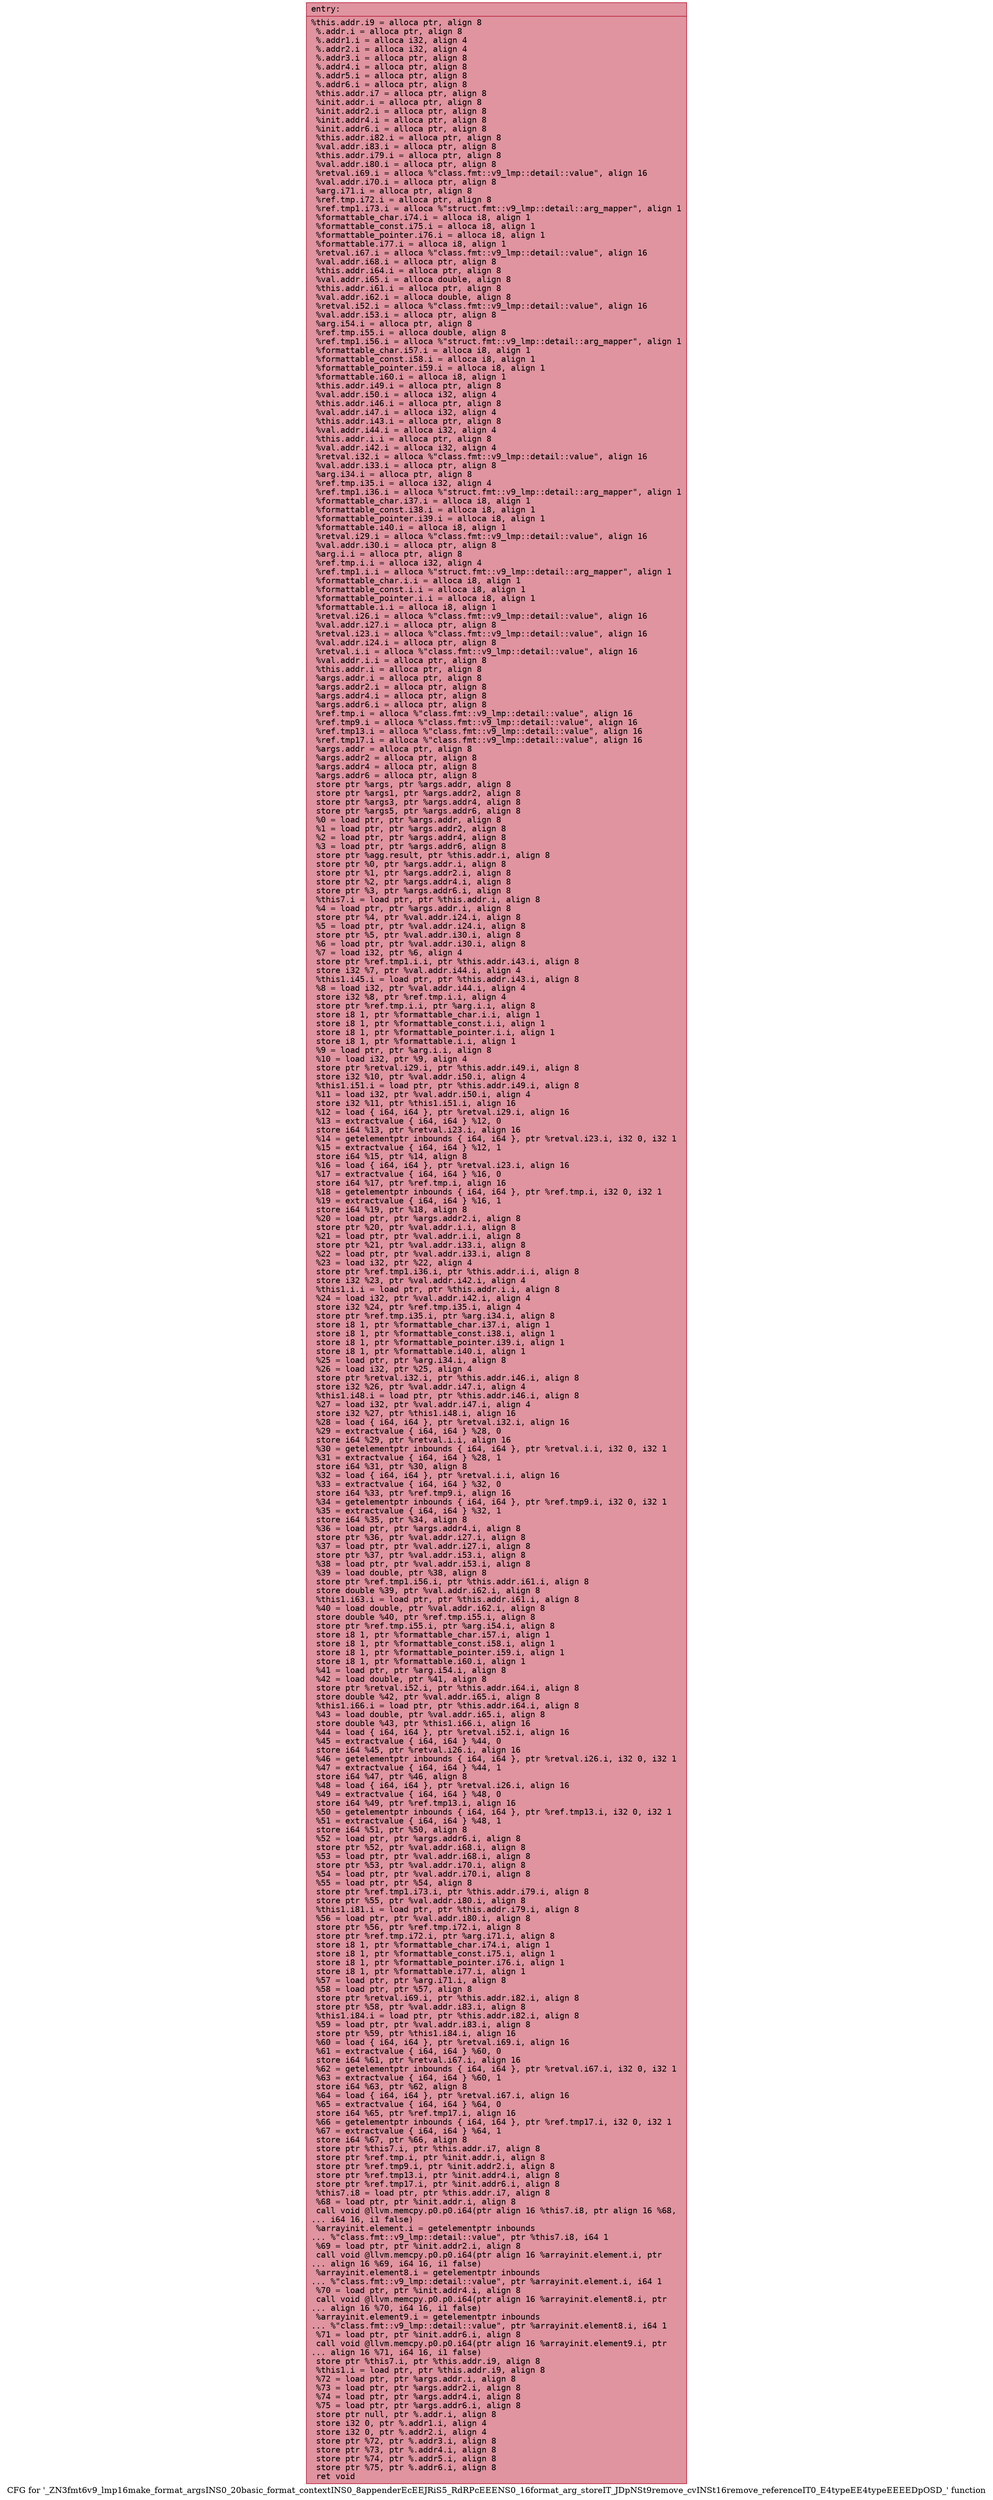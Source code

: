 digraph "CFG for '_ZN3fmt6v9_lmp16make_format_argsINS0_20basic_format_contextINS0_8appenderEcEEJRiS5_RdRPcEEENS0_16format_arg_storeIT_JDpNSt9remove_cvINSt16remove_referenceIT0_E4typeEE4typeEEEEDpOSD_' function" {
	label="CFG for '_ZN3fmt6v9_lmp16make_format_argsINS0_20basic_format_contextINS0_8appenderEcEEJRiS5_RdRPcEEENS0_16format_arg_storeIT_JDpNSt9remove_cvINSt16remove_referenceIT0_E4typeEE4typeEEEEDpOSD_' function";

	Node0x55f58a441950 [shape=record,color="#b70d28ff", style=filled, fillcolor="#b70d2870" fontname="Courier",label="{entry:\l|  %this.addr.i9 = alloca ptr, align 8\l  %.addr.i = alloca ptr, align 8\l  %.addr1.i = alloca i32, align 4\l  %.addr2.i = alloca i32, align 4\l  %.addr3.i = alloca ptr, align 8\l  %.addr4.i = alloca ptr, align 8\l  %.addr5.i = alloca ptr, align 8\l  %.addr6.i = alloca ptr, align 8\l  %this.addr.i7 = alloca ptr, align 8\l  %init.addr.i = alloca ptr, align 8\l  %init.addr2.i = alloca ptr, align 8\l  %init.addr4.i = alloca ptr, align 8\l  %init.addr6.i = alloca ptr, align 8\l  %this.addr.i82.i = alloca ptr, align 8\l  %val.addr.i83.i = alloca ptr, align 8\l  %this.addr.i79.i = alloca ptr, align 8\l  %val.addr.i80.i = alloca ptr, align 8\l  %retval.i69.i = alloca %\"class.fmt::v9_lmp::detail::value\", align 16\l  %val.addr.i70.i = alloca ptr, align 8\l  %arg.i71.i = alloca ptr, align 8\l  %ref.tmp.i72.i = alloca ptr, align 8\l  %ref.tmp1.i73.i = alloca %\"struct.fmt::v9_lmp::detail::arg_mapper\", align 1\l  %formattable_char.i74.i = alloca i8, align 1\l  %formattable_const.i75.i = alloca i8, align 1\l  %formattable_pointer.i76.i = alloca i8, align 1\l  %formattable.i77.i = alloca i8, align 1\l  %retval.i67.i = alloca %\"class.fmt::v9_lmp::detail::value\", align 16\l  %val.addr.i68.i = alloca ptr, align 8\l  %this.addr.i64.i = alloca ptr, align 8\l  %val.addr.i65.i = alloca double, align 8\l  %this.addr.i61.i = alloca ptr, align 8\l  %val.addr.i62.i = alloca double, align 8\l  %retval.i52.i = alloca %\"class.fmt::v9_lmp::detail::value\", align 16\l  %val.addr.i53.i = alloca ptr, align 8\l  %arg.i54.i = alloca ptr, align 8\l  %ref.tmp.i55.i = alloca double, align 8\l  %ref.tmp1.i56.i = alloca %\"struct.fmt::v9_lmp::detail::arg_mapper\", align 1\l  %formattable_char.i57.i = alloca i8, align 1\l  %formattable_const.i58.i = alloca i8, align 1\l  %formattable_pointer.i59.i = alloca i8, align 1\l  %formattable.i60.i = alloca i8, align 1\l  %this.addr.i49.i = alloca ptr, align 8\l  %val.addr.i50.i = alloca i32, align 4\l  %this.addr.i46.i = alloca ptr, align 8\l  %val.addr.i47.i = alloca i32, align 4\l  %this.addr.i43.i = alloca ptr, align 8\l  %val.addr.i44.i = alloca i32, align 4\l  %this.addr.i.i = alloca ptr, align 8\l  %val.addr.i42.i = alloca i32, align 4\l  %retval.i32.i = alloca %\"class.fmt::v9_lmp::detail::value\", align 16\l  %val.addr.i33.i = alloca ptr, align 8\l  %arg.i34.i = alloca ptr, align 8\l  %ref.tmp.i35.i = alloca i32, align 4\l  %ref.tmp1.i36.i = alloca %\"struct.fmt::v9_lmp::detail::arg_mapper\", align 1\l  %formattable_char.i37.i = alloca i8, align 1\l  %formattable_const.i38.i = alloca i8, align 1\l  %formattable_pointer.i39.i = alloca i8, align 1\l  %formattable.i40.i = alloca i8, align 1\l  %retval.i29.i = alloca %\"class.fmt::v9_lmp::detail::value\", align 16\l  %val.addr.i30.i = alloca ptr, align 8\l  %arg.i.i = alloca ptr, align 8\l  %ref.tmp.i.i = alloca i32, align 4\l  %ref.tmp1.i.i = alloca %\"struct.fmt::v9_lmp::detail::arg_mapper\", align 1\l  %formattable_char.i.i = alloca i8, align 1\l  %formattable_const.i.i = alloca i8, align 1\l  %formattable_pointer.i.i = alloca i8, align 1\l  %formattable.i.i = alloca i8, align 1\l  %retval.i26.i = alloca %\"class.fmt::v9_lmp::detail::value\", align 16\l  %val.addr.i27.i = alloca ptr, align 8\l  %retval.i23.i = alloca %\"class.fmt::v9_lmp::detail::value\", align 16\l  %val.addr.i24.i = alloca ptr, align 8\l  %retval.i.i = alloca %\"class.fmt::v9_lmp::detail::value\", align 16\l  %val.addr.i.i = alloca ptr, align 8\l  %this.addr.i = alloca ptr, align 8\l  %args.addr.i = alloca ptr, align 8\l  %args.addr2.i = alloca ptr, align 8\l  %args.addr4.i = alloca ptr, align 8\l  %args.addr6.i = alloca ptr, align 8\l  %ref.tmp.i = alloca %\"class.fmt::v9_lmp::detail::value\", align 16\l  %ref.tmp9.i = alloca %\"class.fmt::v9_lmp::detail::value\", align 16\l  %ref.tmp13.i = alloca %\"class.fmt::v9_lmp::detail::value\", align 16\l  %ref.tmp17.i = alloca %\"class.fmt::v9_lmp::detail::value\", align 16\l  %args.addr = alloca ptr, align 8\l  %args.addr2 = alloca ptr, align 8\l  %args.addr4 = alloca ptr, align 8\l  %args.addr6 = alloca ptr, align 8\l  store ptr %args, ptr %args.addr, align 8\l  store ptr %args1, ptr %args.addr2, align 8\l  store ptr %args3, ptr %args.addr4, align 8\l  store ptr %args5, ptr %args.addr6, align 8\l  %0 = load ptr, ptr %args.addr, align 8\l  %1 = load ptr, ptr %args.addr2, align 8\l  %2 = load ptr, ptr %args.addr4, align 8\l  %3 = load ptr, ptr %args.addr6, align 8\l  store ptr %agg.result, ptr %this.addr.i, align 8\l  store ptr %0, ptr %args.addr.i, align 8\l  store ptr %1, ptr %args.addr2.i, align 8\l  store ptr %2, ptr %args.addr4.i, align 8\l  store ptr %3, ptr %args.addr6.i, align 8\l  %this7.i = load ptr, ptr %this.addr.i, align 8\l  %4 = load ptr, ptr %args.addr.i, align 8\l  store ptr %4, ptr %val.addr.i24.i, align 8\l  %5 = load ptr, ptr %val.addr.i24.i, align 8\l  store ptr %5, ptr %val.addr.i30.i, align 8\l  %6 = load ptr, ptr %val.addr.i30.i, align 8\l  %7 = load i32, ptr %6, align 4\l  store ptr %ref.tmp1.i.i, ptr %this.addr.i43.i, align 8\l  store i32 %7, ptr %val.addr.i44.i, align 4\l  %this1.i45.i = load ptr, ptr %this.addr.i43.i, align 8\l  %8 = load i32, ptr %val.addr.i44.i, align 4\l  store i32 %8, ptr %ref.tmp.i.i, align 4\l  store ptr %ref.tmp.i.i, ptr %arg.i.i, align 8\l  store i8 1, ptr %formattable_char.i.i, align 1\l  store i8 1, ptr %formattable_const.i.i, align 1\l  store i8 1, ptr %formattable_pointer.i.i, align 1\l  store i8 1, ptr %formattable.i.i, align 1\l  %9 = load ptr, ptr %arg.i.i, align 8\l  %10 = load i32, ptr %9, align 4\l  store ptr %retval.i29.i, ptr %this.addr.i49.i, align 8\l  store i32 %10, ptr %val.addr.i50.i, align 4\l  %this1.i51.i = load ptr, ptr %this.addr.i49.i, align 8\l  %11 = load i32, ptr %val.addr.i50.i, align 4\l  store i32 %11, ptr %this1.i51.i, align 16\l  %12 = load \{ i64, i64 \}, ptr %retval.i29.i, align 16\l  %13 = extractvalue \{ i64, i64 \} %12, 0\l  store i64 %13, ptr %retval.i23.i, align 16\l  %14 = getelementptr inbounds \{ i64, i64 \}, ptr %retval.i23.i, i32 0, i32 1\l  %15 = extractvalue \{ i64, i64 \} %12, 1\l  store i64 %15, ptr %14, align 8\l  %16 = load \{ i64, i64 \}, ptr %retval.i23.i, align 16\l  %17 = extractvalue \{ i64, i64 \} %16, 0\l  store i64 %17, ptr %ref.tmp.i, align 16\l  %18 = getelementptr inbounds \{ i64, i64 \}, ptr %ref.tmp.i, i32 0, i32 1\l  %19 = extractvalue \{ i64, i64 \} %16, 1\l  store i64 %19, ptr %18, align 8\l  %20 = load ptr, ptr %args.addr2.i, align 8\l  store ptr %20, ptr %val.addr.i.i, align 8\l  %21 = load ptr, ptr %val.addr.i.i, align 8\l  store ptr %21, ptr %val.addr.i33.i, align 8\l  %22 = load ptr, ptr %val.addr.i33.i, align 8\l  %23 = load i32, ptr %22, align 4\l  store ptr %ref.tmp1.i36.i, ptr %this.addr.i.i, align 8\l  store i32 %23, ptr %val.addr.i42.i, align 4\l  %this1.i.i = load ptr, ptr %this.addr.i.i, align 8\l  %24 = load i32, ptr %val.addr.i42.i, align 4\l  store i32 %24, ptr %ref.tmp.i35.i, align 4\l  store ptr %ref.tmp.i35.i, ptr %arg.i34.i, align 8\l  store i8 1, ptr %formattable_char.i37.i, align 1\l  store i8 1, ptr %formattable_const.i38.i, align 1\l  store i8 1, ptr %formattable_pointer.i39.i, align 1\l  store i8 1, ptr %formattable.i40.i, align 1\l  %25 = load ptr, ptr %arg.i34.i, align 8\l  %26 = load i32, ptr %25, align 4\l  store ptr %retval.i32.i, ptr %this.addr.i46.i, align 8\l  store i32 %26, ptr %val.addr.i47.i, align 4\l  %this1.i48.i = load ptr, ptr %this.addr.i46.i, align 8\l  %27 = load i32, ptr %val.addr.i47.i, align 4\l  store i32 %27, ptr %this1.i48.i, align 16\l  %28 = load \{ i64, i64 \}, ptr %retval.i32.i, align 16\l  %29 = extractvalue \{ i64, i64 \} %28, 0\l  store i64 %29, ptr %retval.i.i, align 16\l  %30 = getelementptr inbounds \{ i64, i64 \}, ptr %retval.i.i, i32 0, i32 1\l  %31 = extractvalue \{ i64, i64 \} %28, 1\l  store i64 %31, ptr %30, align 8\l  %32 = load \{ i64, i64 \}, ptr %retval.i.i, align 16\l  %33 = extractvalue \{ i64, i64 \} %32, 0\l  store i64 %33, ptr %ref.tmp9.i, align 16\l  %34 = getelementptr inbounds \{ i64, i64 \}, ptr %ref.tmp9.i, i32 0, i32 1\l  %35 = extractvalue \{ i64, i64 \} %32, 1\l  store i64 %35, ptr %34, align 8\l  %36 = load ptr, ptr %args.addr4.i, align 8\l  store ptr %36, ptr %val.addr.i27.i, align 8\l  %37 = load ptr, ptr %val.addr.i27.i, align 8\l  store ptr %37, ptr %val.addr.i53.i, align 8\l  %38 = load ptr, ptr %val.addr.i53.i, align 8\l  %39 = load double, ptr %38, align 8\l  store ptr %ref.tmp1.i56.i, ptr %this.addr.i61.i, align 8\l  store double %39, ptr %val.addr.i62.i, align 8\l  %this1.i63.i = load ptr, ptr %this.addr.i61.i, align 8\l  %40 = load double, ptr %val.addr.i62.i, align 8\l  store double %40, ptr %ref.tmp.i55.i, align 8\l  store ptr %ref.tmp.i55.i, ptr %arg.i54.i, align 8\l  store i8 1, ptr %formattable_char.i57.i, align 1\l  store i8 1, ptr %formattable_const.i58.i, align 1\l  store i8 1, ptr %formattable_pointer.i59.i, align 1\l  store i8 1, ptr %formattable.i60.i, align 1\l  %41 = load ptr, ptr %arg.i54.i, align 8\l  %42 = load double, ptr %41, align 8\l  store ptr %retval.i52.i, ptr %this.addr.i64.i, align 8\l  store double %42, ptr %val.addr.i65.i, align 8\l  %this1.i66.i = load ptr, ptr %this.addr.i64.i, align 8\l  %43 = load double, ptr %val.addr.i65.i, align 8\l  store double %43, ptr %this1.i66.i, align 16\l  %44 = load \{ i64, i64 \}, ptr %retval.i52.i, align 16\l  %45 = extractvalue \{ i64, i64 \} %44, 0\l  store i64 %45, ptr %retval.i26.i, align 16\l  %46 = getelementptr inbounds \{ i64, i64 \}, ptr %retval.i26.i, i32 0, i32 1\l  %47 = extractvalue \{ i64, i64 \} %44, 1\l  store i64 %47, ptr %46, align 8\l  %48 = load \{ i64, i64 \}, ptr %retval.i26.i, align 16\l  %49 = extractvalue \{ i64, i64 \} %48, 0\l  store i64 %49, ptr %ref.tmp13.i, align 16\l  %50 = getelementptr inbounds \{ i64, i64 \}, ptr %ref.tmp13.i, i32 0, i32 1\l  %51 = extractvalue \{ i64, i64 \} %48, 1\l  store i64 %51, ptr %50, align 8\l  %52 = load ptr, ptr %args.addr6.i, align 8\l  store ptr %52, ptr %val.addr.i68.i, align 8\l  %53 = load ptr, ptr %val.addr.i68.i, align 8\l  store ptr %53, ptr %val.addr.i70.i, align 8\l  %54 = load ptr, ptr %val.addr.i70.i, align 8\l  %55 = load ptr, ptr %54, align 8\l  store ptr %ref.tmp1.i73.i, ptr %this.addr.i79.i, align 8\l  store ptr %55, ptr %val.addr.i80.i, align 8\l  %this1.i81.i = load ptr, ptr %this.addr.i79.i, align 8\l  %56 = load ptr, ptr %val.addr.i80.i, align 8\l  store ptr %56, ptr %ref.tmp.i72.i, align 8\l  store ptr %ref.tmp.i72.i, ptr %arg.i71.i, align 8\l  store i8 1, ptr %formattable_char.i74.i, align 1\l  store i8 1, ptr %formattable_const.i75.i, align 1\l  store i8 1, ptr %formattable_pointer.i76.i, align 1\l  store i8 1, ptr %formattable.i77.i, align 1\l  %57 = load ptr, ptr %arg.i71.i, align 8\l  %58 = load ptr, ptr %57, align 8\l  store ptr %retval.i69.i, ptr %this.addr.i82.i, align 8\l  store ptr %58, ptr %val.addr.i83.i, align 8\l  %this1.i84.i = load ptr, ptr %this.addr.i82.i, align 8\l  %59 = load ptr, ptr %val.addr.i83.i, align 8\l  store ptr %59, ptr %this1.i84.i, align 16\l  %60 = load \{ i64, i64 \}, ptr %retval.i69.i, align 16\l  %61 = extractvalue \{ i64, i64 \} %60, 0\l  store i64 %61, ptr %retval.i67.i, align 16\l  %62 = getelementptr inbounds \{ i64, i64 \}, ptr %retval.i67.i, i32 0, i32 1\l  %63 = extractvalue \{ i64, i64 \} %60, 1\l  store i64 %63, ptr %62, align 8\l  %64 = load \{ i64, i64 \}, ptr %retval.i67.i, align 16\l  %65 = extractvalue \{ i64, i64 \} %64, 0\l  store i64 %65, ptr %ref.tmp17.i, align 16\l  %66 = getelementptr inbounds \{ i64, i64 \}, ptr %ref.tmp17.i, i32 0, i32 1\l  %67 = extractvalue \{ i64, i64 \} %64, 1\l  store i64 %67, ptr %66, align 8\l  store ptr %this7.i, ptr %this.addr.i7, align 8\l  store ptr %ref.tmp.i, ptr %init.addr.i, align 8\l  store ptr %ref.tmp9.i, ptr %init.addr2.i, align 8\l  store ptr %ref.tmp13.i, ptr %init.addr4.i, align 8\l  store ptr %ref.tmp17.i, ptr %init.addr6.i, align 8\l  %this7.i8 = load ptr, ptr %this.addr.i7, align 8\l  %68 = load ptr, ptr %init.addr.i, align 8\l  call void @llvm.memcpy.p0.p0.i64(ptr align 16 %this7.i8, ptr align 16 %68,\l... i64 16, i1 false)\l  %arrayinit.element.i = getelementptr inbounds\l... %\"class.fmt::v9_lmp::detail::value\", ptr %this7.i8, i64 1\l  %69 = load ptr, ptr %init.addr2.i, align 8\l  call void @llvm.memcpy.p0.p0.i64(ptr align 16 %arrayinit.element.i, ptr\l... align 16 %69, i64 16, i1 false)\l  %arrayinit.element8.i = getelementptr inbounds\l... %\"class.fmt::v9_lmp::detail::value\", ptr %arrayinit.element.i, i64 1\l  %70 = load ptr, ptr %init.addr4.i, align 8\l  call void @llvm.memcpy.p0.p0.i64(ptr align 16 %arrayinit.element8.i, ptr\l... align 16 %70, i64 16, i1 false)\l  %arrayinit.element9.i = getelementptr inbounds\l... %\"class.fmt::v9_lmp::detail::value\", ptr %arrayinit.element8.i, i64 1\l  %71 = load ptr, ptr %init.addr6.i, align 8\l  call void @llvm.memcpy.p0.p0.i64(ptr align 16 %arrayinit.element9.i, ptr\l... align 16 %71, i64 16, i1 false)\l  store ptr %this7.i, ptr %this.addr.i9, align 8\l  %this1.i = load ptr, ptr %this.addr.i9, align 8\l  %72 = load ptr, ptr %args.addr.i, align 8\l  %73 = load ptr, ptr %args.addr2.i, align 8\l  %74 = load ptr, ptr %args.addr4.i, align 8\l  %75 = load ptr, ptr %args.addr6.i, align 8\l  store ptr null, ptr %.addr.i, align 8\l  store i32 0, ptr %.addr1.i, align 4\l  store i32 0, ptr %.addr2.i, align 4\l  store ptr %72, ptr %.addr3.i, align 8\l  store ptr %73, ptr %.addr4.i, align 8\l  store ptr %74, ptr %.addr5.i, align 8\l  store ptr %75, ptr %.addr6.i, align 8\l  ret void\l}"];
}
